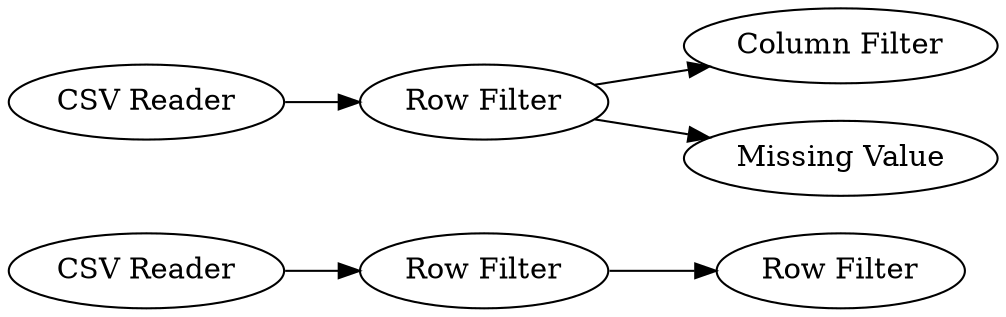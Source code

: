 digraph {
	7 -> 8
	3 -> 4
	2 -> 7
	1 -> 3
	3 -> 6
	1 [label="CSV Reader"]
	7 [label="Row Filter"]
	4 [label="Column Filter"]
	6 [label="Missing Value"]
	8 [label="Row Filter"]
	3 [label="Row Filter"]
	2 [label="CSV Reader"]
	rankdir=LR
}
